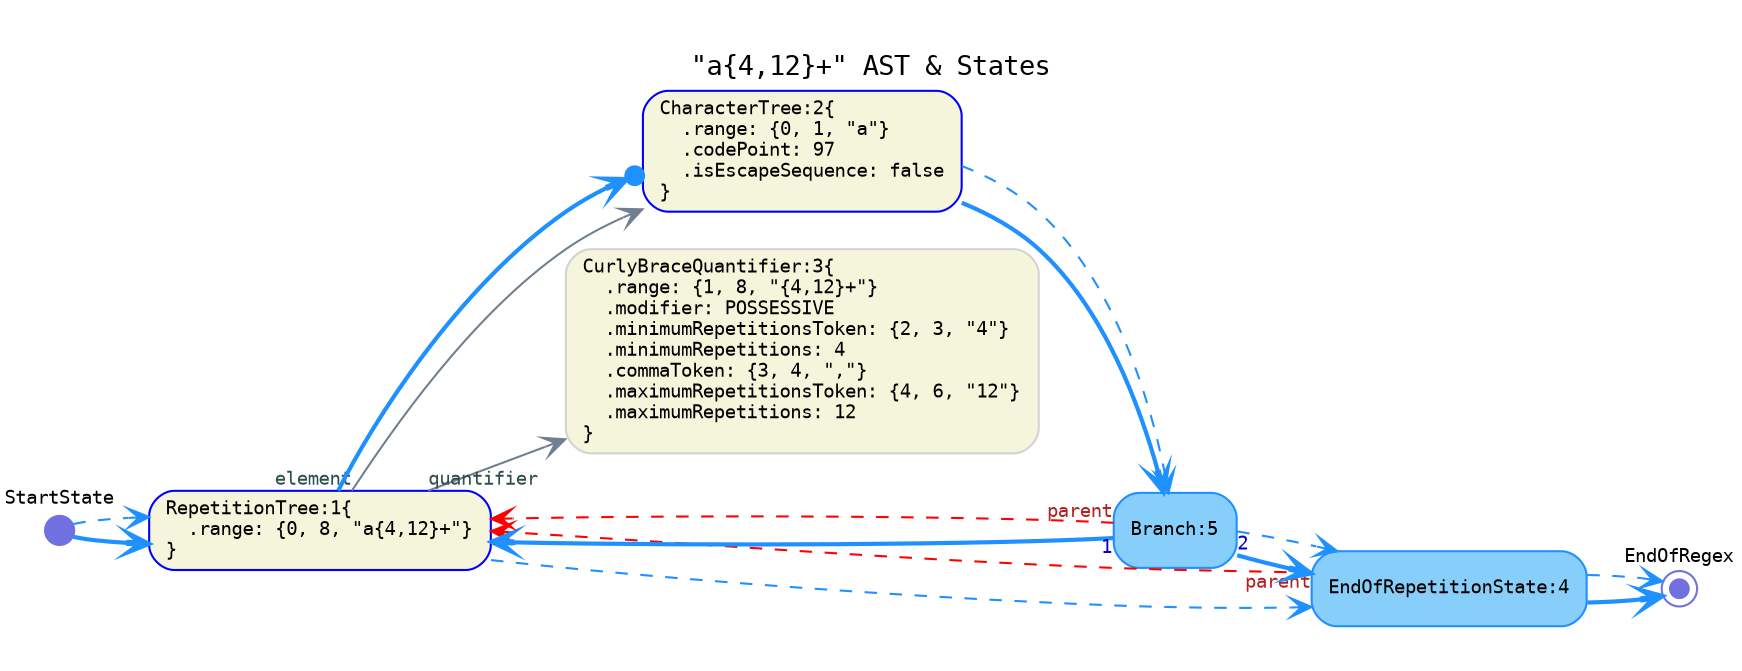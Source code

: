 digraph G {
  rankdir=LR;
  graph [fontname="Monospace", fontsize="13", pad="0.3"]
  labelloc="t";
  label="\"a\{4,12\}+\" AST & States";

  // tree-and-state nodes
  node [fontname="Monospace", fontsize= "9", shape="box", style="rounded,filled", color="Blue", fillcolor="Beige", fixedsize="false", width="0.75"]
  1[ label="RepetitionTree:1\{\l  .range: \{0, 8, \"a\{4,12\}+\"\}\l\}\l" ]
  2[ label="CharacterTree:2\{\l  .range: \{0, 1, \"a\"\}\l  .codePoint: 97\l  .isEscapeSequence: false\l\}\l" ]

  // default nodes
  node [fontname="Monospace", fontsize= "9", shape="box", style="rounded,filled", color="LightGray", fillcolor="Beige", fixedsize="false", width="0.75"]
  3[ label="CurlyBraceQuantifier:3\{\l  .range: \{1, 8, \"\{4,12\}+\"\}\l  .modifier: POSSESSIVE\l  .minimumRepetitionsToken: \{2, 3, \"4\"\}\l  .minimumRepetitions: 4\l  .commaToken: \{3, 4, \",\"\}\l  .maximumRepetitionsToken: \{4, 6, \"12\"\}\l  .maximumRepetitions: 12\l\}\l" ]

  // start nodes
  node [fontname="Monospace", fontsize= "9", shape="circle", style="rounded,filled", color="#7070E0", fillcolor="#7070E0", fixedsize="true", width="0.20"]
  StartState[ label="StartState\l\l\l\l" ]

  // state nodes
  node [fontname="Monospace", fontsize= "9", shape="box", style="rounded,filled", color="DodgerBlue", fillcolor="LightSkyBlue", fixedsize="false", width="0.75"]
  4[ label="EndOfRepetitionState:4\l" ]
  5[ label="Branch:5\l" ]

  // end nodes
  node [fontname="Monospace", fontsize= "9", shape="doublecircle", style="rounded,filled", color="#7070E0", fillcolor="#7070E0", fixedsize="true", width="0.12"]
  EndOfRegex[ label="EndOfRegex\l\l\l\l" ]

  // default edges
  edge [fontname="Monospace", fontsize="9", style="solid", color="SlateGray", fontcolor="DarkSlateGray", arrowhead="vee", arrowtail="none", dir="both"]
  1 -> 2 [ label="",  taillabel="element" ]
  1 -> 3 [ label="",  taillabel="quantifier" ]

  // epsilon-successor edges
  edge [fontname="Monospace", fontsize="9", style="bold", color="DodgerBlue", fontcolor="MediumBlue", arrowhead="vee", arrowtail="none", dir="both"]
  StartState -> 1 [ label="",  taillabel="" ]
  2 -> 5 [ label="",  taillabel="" ]
  4 -> EndOfRegex [ label="",  taillabel="" ]
  5 -> 1 [ label="",  taillabel="1" ]
  5 -> 4 [ label="",  taillabel="2" ]

  // continuation edges
  edge [fontname="Monospace", fontsize="9", style="dashed", color="DodgerBlue", fontcolor="MediumBlue", arrowhead="vee", arrowtail="none", dir="both"]
  StartState -> 1 [ label="",  taillabel="" ]
  1 -> 4 [ label="",  taillabel="" ]
  2 -> 5 [ label="",  taillabel="" ]
  4 -> EndOfRegex [ label="",  taillabel="" ]
  5 -> 4 [ label="",  taillabel="" ]

  // character-successor edges
  edge [fontname="Monospace", fontsize="9", style="bold", color="DodgerBlue", fontcolor="MediumBlue", arrowhead="dotvee", arrowtail="none", dir="both"]
  1 -> 2 [ label="",  taillabel="" ]

  // reference edges
  edge [fontname="Monospace", fontsize="9", style="dashed", color="Red", fontcolor="Firebrick", arrowhead="vee", arrowtail="none", dir="both"]
  4 -> 1 [ label="",  taillabel="parent" ]
  5 -> 1 [ label="",  taillabel="parent" ]
}
